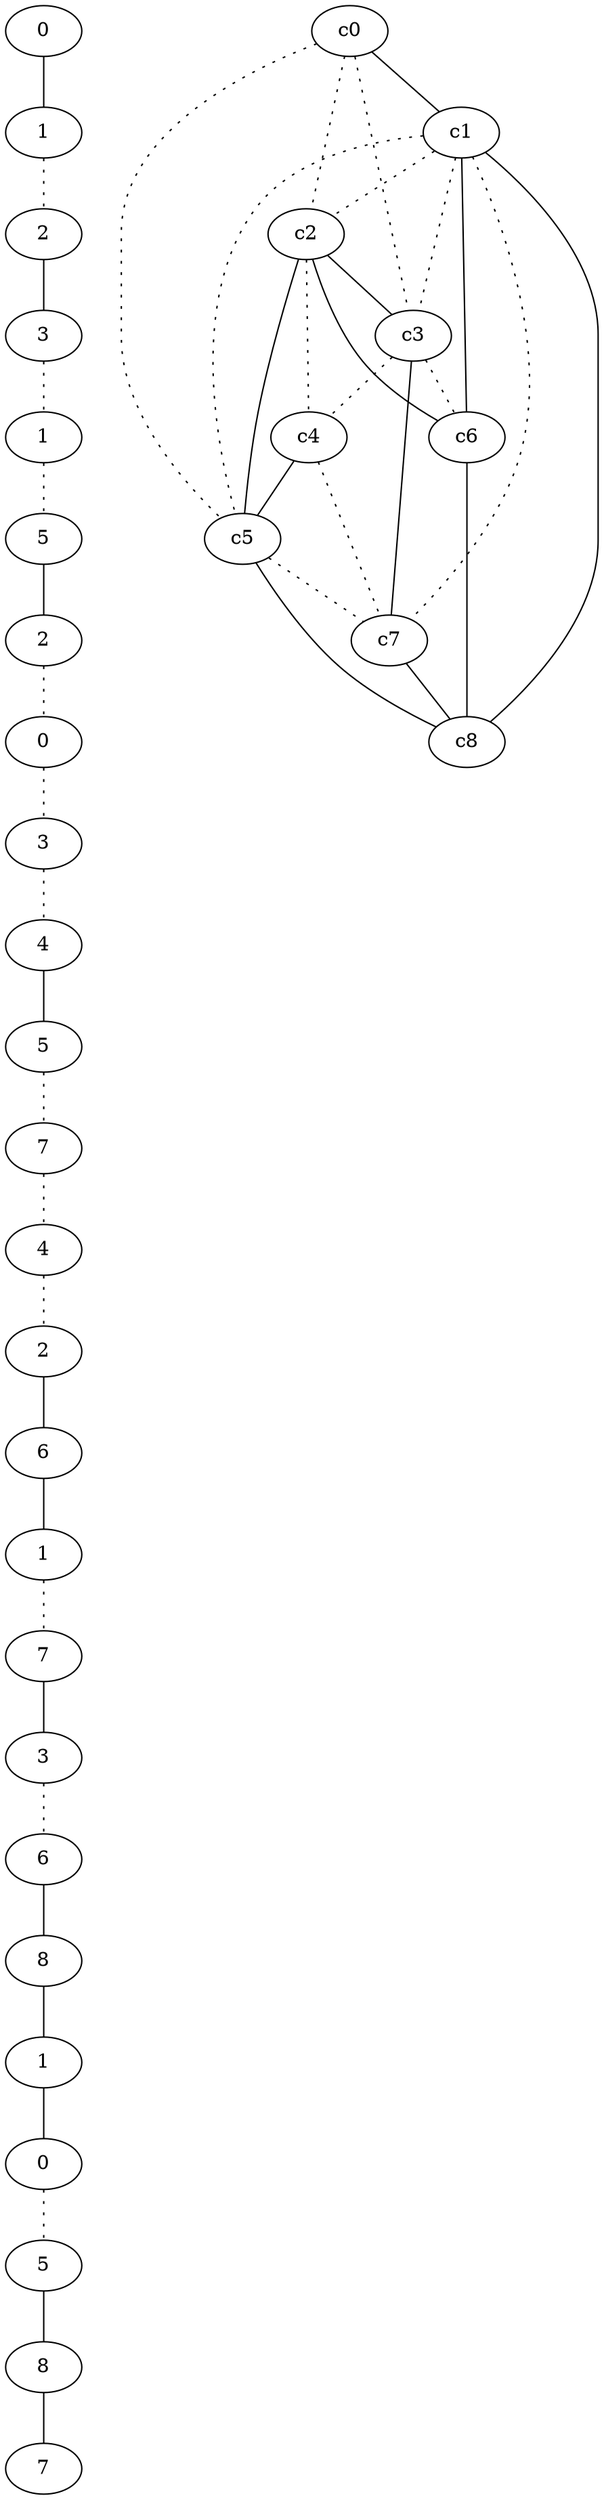 graph {
a0[label=0];
a1[label=1];
a2[label=2];
a3[label=3];
a4[label=1];
a5[label=5];
a6[label=2];
a7[label=0];
a8[label=3];
a9[label=4];
a10[label=5];
a11[label=7];
a12[label=4];
a13[label=2];
a14[label=6];
a15[label=1];
a16[label=7];
a17[label=3];
a18[label=6];
a19[label=8];
a20[label=1];
a21[label=0];
a22[label=5];
a23[label=8];
a24[label=7];
a0 -- a1;
a1 -- a2 [style=dotted];
a2 -- a3;
a3 -- a4 [style=dotted];
a4 -- a5 [style=dotted];
a5 -- a6;
a6 -- a7 [style=dotted];
a7 -- a8 [style=dotted];
a8 -- a9 [style=dotted];
a9 -- a10;
a10 -- a11 [style=dotted];
a11 -- a12 [style=dotted];
a12 -- a13 [style=dotted];
a13 -- a14;
a14 -- a15;
a15 -- a16 [style=dotted];
a16 -- a17;
a17 -- a18 [style=dotted];
a18 -- a19;
a19 -- a20;
a20 -- a21;
a21 -- a22 [style=dotted];
a22 -- a23;
a23 -- a24;
c0 -- c1;
c0 -- c2 [style=dotted];
c0 -- c3 [style=dotted];
c0 -- c5 [style=dotted];
c1 -- c2 [style=dotted];
c1 -- c3 [style=dotted];
c1 -- c5 [style=dotted];
c1 -- c6;
c1 -- c7 [style=dotted];
c1 -- c8;
c2 -- c3;
c2 -- c4 [style=dotted];
c2 -- c5;
c2 -- c6;
c3 -- c4 [style=dotted];
c3 -- c6 [style=dotted];
c3 -- c7;
c4 -- c5;
c4 -- c7 [style=dotted];
c5 -- c7 [style=dotted];
c5 -- c8;
c6 -- c8;
c7 -- c8;
}
